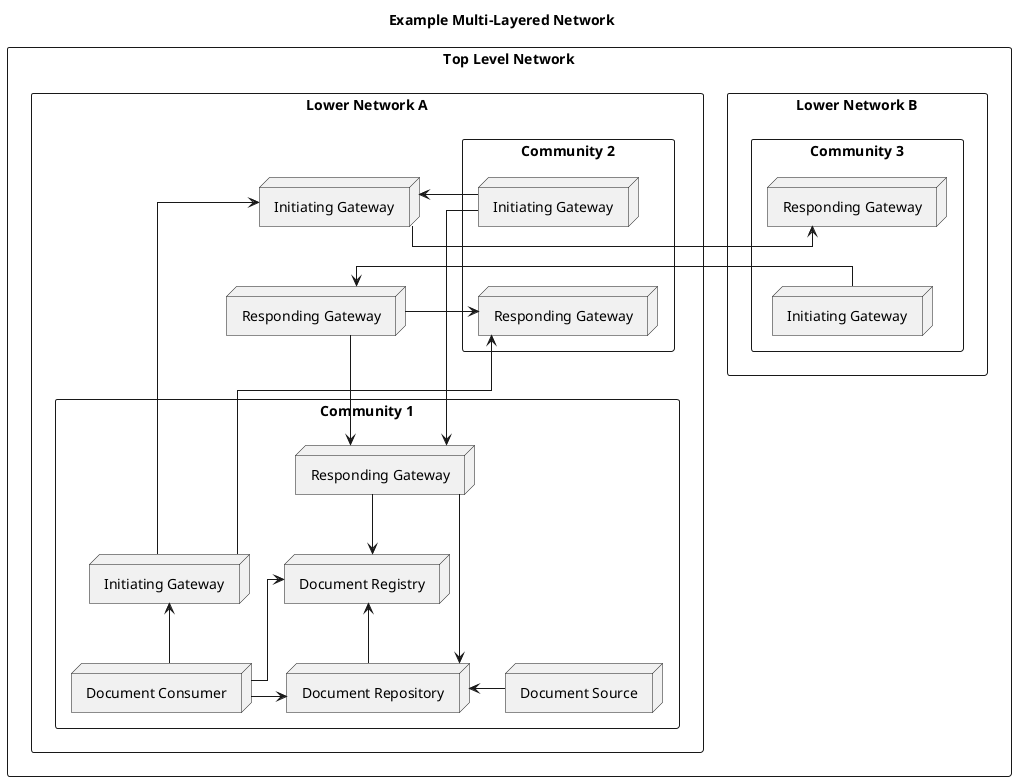 @startuml
title "Example Multi-Layered Network"
skinparam linetype ortho
rectangle topLevelNetwork as "Top Level Network" {
    rectangle lowerNetworkB as "Lower Network B" {
        rectangle community3 as "Community 3" {
            node ig3 as "Initiating Gateway"
            node rg3 as "Responding Gateway"
        }
    }
    rectangle lowerNetworkA as "Lower Network A" {
        together {
            node nig as "Initiating Gateway"
            node nrg as "Responding Gateway"
        }
        rectangle community1 as "Community 1" {
            together {
                node ig1 as "Initiating Gateway"
                node rg1 as "Responding Gateway"
            }
        node registry as "Document Registry"
        node repo as "Document Repository"
        node dc as "Document Consumer"
        node ds as "Document Source"
        } 
        rectangle community2 as "Community 2" {
            node ig2 as "Initiating Gateway"
            node rg2 as "Responding Gateway"
        }
    }
}
ig3 -l-> nrg
nig -r-> rg3
ig1 -u-> nig
ig2 -r-> nig
nrg -d-> rg1
nrg -l-> rg2
ig1 -l-> rg2
ig2 -r-> rg1
dc -u-> ig1
rg1 -d-> registry
rg1 -d-> repo
dc -u-> registry
dc -r-> repo
ds -l-> repo
repo -u-> registry
nig --[hidden]> nrg
rg3 --[hidden]> ig3
ig2 --[hidden]> rg2
@enduml
